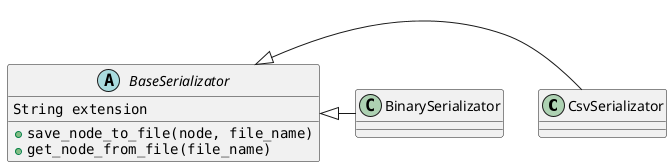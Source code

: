 @startuml

class CsvSerializator {
}

class BinarySerializator {
}

abstract class BaseSerializator {
    {field} ""String extension""
    {method} + ""save_node_to_file(node, file_name)""
    {method} + ""get_node_from_file(file_name)""
}

BaseSerializator <|- CsvSerializator
BaseSerializator <|- BinarySerializator
@enduml